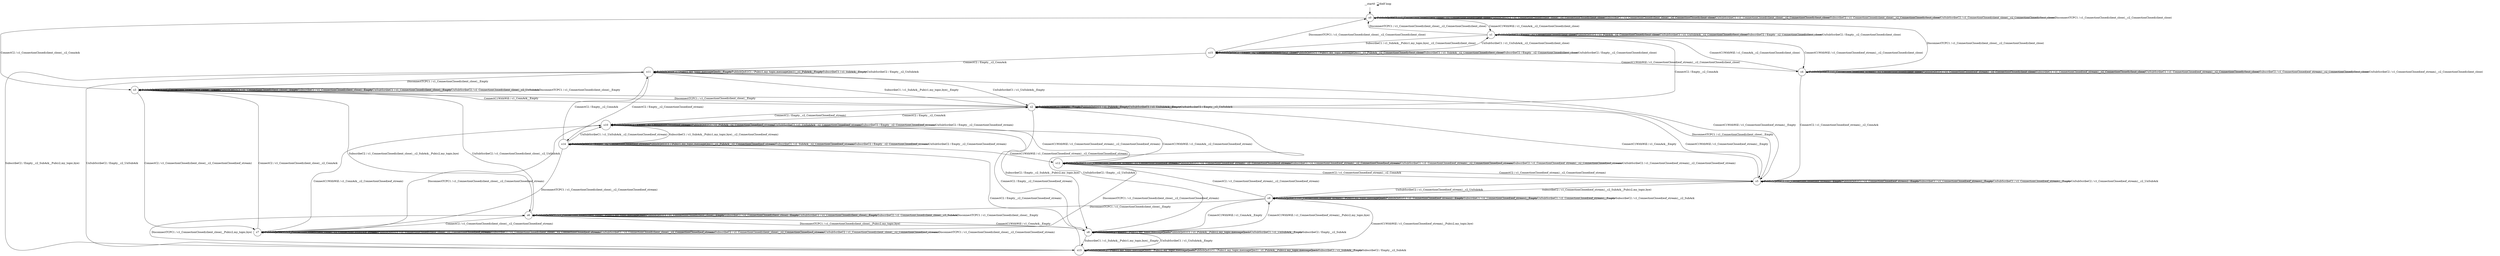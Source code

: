 digraph g {
	graph [name=g];
	__start0	[shape=none];
	__start0 -> __start0	[key=0,
		label="Self loop"];
	s0	[label=s0,
		shape=circle];
	__start0 -> s0	[key=0];
	s0 -> s0	[key=0,
		label="PublishQoS0C2 / c1_ConnectionClosed(client_close)__c2_ConnectionClosed(client_close)"];
	s0 -> s0	[key=1,
		label="PublishQoS1C1 / c1_ConnectionClosed(client_close)__c2_ConnectionClosed(client_close)"];
	s0 -> s0	[key=2,
		label="SubscribeC1 / c1_ConnectionClosed(client_close)__c2_ConnectionClosed(client_close)"];
	s0 -> s0	[key=3,
		label="UnSubScribeC1 / c1_ConnectionClosed(client_close)__c2_ConnectionClosed(client_close)"];
	s0 -> s0	[key=4,
		label="SubscribeC2 / c1_ConnectionClosed(client_close)__c2_ConnectionClosed(client_close)"];
	s0 -> s0	[key=5,
		label="UnSubScribeC2 / c1_ConnectionClosed(client_close)__c2_ConnectionClosed(client_close)"];
	s0 -> s0	[key=6,
		label="DisconnectTCPC1 / c1_ConnectionClosed(client_close)__c2_ConnectionClosed(client_close)"];
	s1	[label=s1,
		shape=circle];
	s0 -> s1	[key=0,
		label="ConnectC1WithWill / c1_ConnAck__c2_ConnectionClosed(client_close)"];
	s3	[label=s3,
		shape=circle];
	s0 -> s3	[key=0,
		label="ConnectC2 / c1_ConnectionClosed(client_close)__c2_ConnAck"];
	s1 -> s0	[key=0,
		label="DisconnectTCPC1 / c1_ConnectionClosed(client_close)__c2_ConnectionClosed(client_close)"];
	s1 -> s1	[key=0,
		label="PublishQoS0C2 / Empty__c2_ConnectionClosed(client_close)"];
	s1 -> s1	[key=1,
		label="PublishQoS1C1 / c1_PubAck__c2_ConnectionClosed(client_close)"];
	s1 -> s1	[key=2,
		label="UnSubScribeC1 / c1_UnSubAck__c2_ConnectionClosed(client_close)"];
	s1 -> s1	[key=3,
		label="SubscribeC2 / Empty__c2_ConnectionClosed(client_close)"];
	s1 -> s1	[key=4,
		label="UnSubScribeC2 / Empty__c2_ConnectionClosed(client_close)"];
	s2	[label=s2,
		shape=circle];
	s1 -> s2	[key=0,
		label="ConnectC2 / Empty__c2_ConnAck"];
	s4	[label=s4,
		shape=circle];
	s1 -> s4	[key=0,
		label="ConnectC1WithWill / c1_ConnectionClosed(eof_stream)__c2_ConnectionClosed(client_close)"];
	s15	[label=s15,
		shape=circle];
	s1 -> s15	[key=0,
		label="SubscribeC1 / c1_SubAck__Pub(c1,my_topic,bye)__c2_ConnectionClosed(client_close)"];
	s2 -> s2	[key=0,
		label="PublishQoS0C2 / Empty__Empty"];
	s2 -> s2	[key=1,
		label="PublishQoS1C1 / c1_PubAck__Empty"];
	s2 -> s2	[key=2,
		label="UnSubScribeC1 / c1_UnSubAck__Empty"];
	s2 -> s2	[key=3,
		label="UnSubScribeC2 / Empty__c2_UnSubAck"];
	s2 -> s3	[key=0,
		label="DisconnectTCPC1 / c1_ConnectionClosed(client_close)__Empty"];
	s5	[label=s5,
		shape=circle];
	s2 -> s5	[key=0,
		label="ConnectC1WithWill / c1_ConnectionClosed(eof_stream)__Empty"];
	s8	[label=s8,
		shape=circle];
	s2 -> s8	[key=0,
		label="SubscribeC2 / Empty__c2_SubAck__Pub(c2,my_topic,bye)"];
	s10	[label=s10,
		shape=circle];
	s2 -> s10	[key=0,
		label="ConnectC2 / Empty__c2_ConnectionClosed(eof_stream)"];
	s11	[label=s11,
		shape=circle];
	s2 -> s11	[key=0,
		label="SubscribeC1 / c1_SubAck__Pub(c1,my_topic,bye)__Empty"];
	s3 -> s2	[key=0,
		label="ConnectC1WithWill / c1_ConnAck__Empty"];
	s3 -> s3	[key=0,
		label="PublishQoS0C2 / c1_ConnectionClosed(client_close)__Empty"];
	s3 -> s3	[key=1,
		label="PublishQoS1C1 / c1_ConnectionClosed(client_close)__Empty"];
	s3 -> s3	[key=2,
		label="SubscribeC1 / c1_ConnectionClosed(client_close)__Empty"];
	s3 -> s3	[key=3,
		label="UnSubScribeC1 / c1_ConnectionClosed(client_close)__Empty"];
	s3 -> s3	[key=4,
		label="UnSubScribeC2 / c1_ConnectionClosed(client_close)__c2_UnSubAck"];
	s3 -> s3	[key=5,
		label="DisconnectTCPC1 / c1_ConnectionClosed(client_close)__Empty"];
	s6	[label=s6,
		shape=circle];
	s3 -> s6	[key=0,
		label="SubscribeC2 / c1_ConnectionClosed(client_close)__c2_SubAck__Pub(c2,my_topic,bye)"];
	s7	[label=s7,
		shape=circle];
	s3 -> s7	[key=0,
		label="ConnectC2 / c1_ConnectionClosed(client_close)__c2_ConnectionClosed(eof_stream)"];
	s4 -> s0	[key=0,
		label="DisconnectTCPC1 / c1_ConnectionClosed(client_close)__c2_ConnectionClosed(client_close)"];
	s4 -> s1	[key=0,
		label="ConnectC1WithWill / c1_ConnAck__c2_ConnectionClosed(client_close)"];
	s4 -> s4	[key=0,
		label="PublishQoS0C2 / c1_ConnectionClosed(eof_stream)__c2_ConnectionClosed(client_close)"];
	s4 -> s4	[key=1,
		label="PublishQoS1C1 / c1_ConnectionClosed(eof_stream)__c2_ConnectionClosed(client_close)"];
	s4 -> s4	[key=2,
		label="SubscribeC1 / c1_ConnectionClosed(eof_stream)__c2_ConnectionClosed(client_close)"];
	s4 -> s4	[key=3,
		label="UnSubScribeC1 / c1_ConnectionClosed(eof_stream)__c2_ConnectionClosed(client_close)"];
	s4 -> s4	[key=4,
		label="SubscribeC2 / c1_ConnectionClosed(eof_stream)__c2_ConnectionClosed(client_close)"];
	s4 -> s4	[key=5,
		label="UnSubScribeC2 / c1_ConnectionClosed(eof_stream)__c2_ConnectionClosed(client_close)"];
	s4 -> s5	[key=0,
		label="ConnectC2 / c1_ConnectionClosed(eof_stream)__c2_ConnAck"];
	s5 -> s2	[key=0,
		label="ConnectC1WithWill / c1_ConnAck__Empty"];
	s5 -> s3	[key=0,
		label="DisconnectTCPC1 / c1_ConnectionClosed(client_close)__Empty"];
	s5 -> s5	[key=0,
		label="PublishQoS0C2 / c1_ConnectionClosed(eof_stream)__Empty"];
	s5 -> s5	[key=1,
		label="PublishQoS1C1 / c1_ConnectionClosed(eof_stream)__Empty"];
	s5 -> s5	[key=2,
		label="SubscribeC1 / c1_ConnectionClosed(eof_stream)__Empty"];
	s5 -> s5	[key=3,
		label="UnSubScribeC1 / c1_ConnectionClosed(eof_stream)__Empty"];
	s5 -> s5	[key=4,
		label="UnSubScribeC2 / c1_ConnectionClosed(eof_stream)__c2_UnSubAck"];
	s9	[label=s9,
		shape=circle];
	s5 -> s9	[key=0,
		label="SubscribeC2 / c1_ConnectionClosed(eof_stream)__c2_SubAck__Pub(c2,my_topic,bye)"];
	s12	[label=s12,
		shape=circle];
	s5 -> s12	[key=0,
		label="ConnectC2 / c1_ConnectionClosed(eof_stream)__c2_ConnectionClosed(eof_stream)"];
	s6 -> s3	[key=0,
		label="UnSubScribeC2 / c1_ConnectionClosed(client_close)__c2_UnSubAck"];
	s6 -> s6	[key=0,
		label="PublishQoS0C2 / c1_ConnectionClosed(client_close)__Pub(c2,my_topic,messageQos0)"];
	s6 -> s6	[key=1,
		label="PublishQoS1C1 / c1_ConnectionClosed(client_close)__Empty"];
	s6 -> s6	[key=2,
		label="SubscribeC1 / c1_ConnectionClosed(client_close)__Empty"];
	s6 -> s6	[key=3,
		label="UnSubScribeC1 / c1_ConnectionClosed(client_close)__Empty"];
	s6 -> s6	[key=4,
		label="SubscribeC2 / c1_ConnectionClosed(client_close)__c2_SubAck"];
	s6 -> s6	[key=5,
		label="DisconnectTCPC1 / c1_ConnectionClosed(client_close)__Empty"];
	s6 -> s7	[key=0,
		label="ConnectC2 / c1_ConnectionClosed(client_close)__c2_ConnectionClosed(eof_stream)"];
	s6 -> s8	[key=0,
		label="ConnectC1WithWill / c1_ConnAck__Empty"];
	s7 -> s3	[key=0,
		label="ConnectC2 / c1_ConnectionClosed(client_close)__c2_ConnAck"];
	s7 -> s7	[key=0,
		label="PublishQoS0C2 / c1_ConnectionClosed(client_close)__c2_ConnectionClosed(eof_stream)"];
	s7 -> s7	[key=1,
		label="PublishQoS1C1 / c1_ConnectionClosed(client_close)__c2_ConnectionClosed(eof_stream)"];
	s7 -> s7	[key=2,
		label="SubscribeC1 / c1_ConnectionClosed(client_close)__c2_ConnectionClosed(eof_stream)"];
	s7 -> s7	[key=3,
		label="UnSubScribeC1 / c1_ConnectionClosed(client_close)__c2_ConnectionClosed(eof_stream)"];
	s7 -> s7	[key=4,
		label="SubscribeC2 / c1_ConnectionClosed(client_close)__c2_ConnectionClosed(eof_stream)"];
	s7 -> s7	[key=5,
		label="UnSubScribeC2 / c1_ConnectionClosed(client_close)__c2_ConnectionClosed(eof_stream)"];
	s7 -> s7	[key=6,
		label="DisconnectTCPC1 / c1_ConnectionClosed(client_close)__c2_ConnectionClosed(eof_stream)"];
	s7 -> s10	[key=0,
		label="ConnectC1WithWill / c1_ConnAck__c2_ConnectionClosed(eof_stream)"];
	s8 -> s2	[key=0,
		label="UnSubScribeC2 / Empty__c2_UnSubAck"];
	s8 -> s6	[key=0,
		label="DisconnectTCPC1 / c1_ConnectionClosed(client_close)__Pub(c2,my_topic,bye)"];
	s8 -> s8	[key=0,
		label="PublishQoS0C2 / Empty__Pub(c2,my_topic,messageQos0)"];
	s8 -> s8	[key=1,
		label="PublishQoS1C1 / c1_PubAck__Pub(c2,my_topic,messageQos1)"];
	s8 -> s8	[key=2,
		label="UnSubScribeC1 / c1_UnSubAck__Empty"];
	s8 -> s8	[key=3,
		label="SubscribeC2 / Empty__c2_SubAck"];
	s8 -> s9	[key=0,
		label="ConnectC1WithWill / c1_ConnectionClosed(eof_stream)__Pub(c2,my_topic,bye)"];
	s8 -> s10	[key=0,
		label="ConnectC2 / Empty__c2_ConnectionClosed(eof_stream)"];
	s13	[label=s13,
		shape=circle];
	s8 -> s13	[key=0,
		label="SubscribeC1 / c1_SubAck__Pub(c1,my_topic,bye)__Empty"];
	s9 -> s5	[key=0,
		label="UnSubScribeC2 / c1_ConnectionClosed(eof_stream)__c2_UnSubAck"];
	s9 -> s6	[key=0,
		label="DisconnectTCPC1 / c1_ConnectionClosed(client_close)__Empty"];
	s9 -> s8	[key=0,
		label="ConnectC1WithWill / c1_ConnAck__Empty"];
	s9 -> s9	[key=0,
		label="PublishQoS0C2 / c1_ConnectionClosed(eof_stream)__Pub(c2,my_topic,messageQos0)"];
	s9 -> s9	[key=1,
		label="PublishQoS1C1 / c1_ConnectionClosed(eof_stream)__Empty"];
	s9 -> s9	[key=2,
		label="SubscribeC1 / c1_ConnectionClosed(eof_stream)__Empty"];
	s9 -> s9	[key=3,
		label="UnSubScribeC1 / c1_ConnectionClosed(eof_stream)__Empty"];
	s9 -> s9	[key=4,
		label="SubscribeC2 / c1_ConnectionClosed(eof_stream)__c2_SubAck"];
	s9 -> s12	[key=0,
		label="ConnectC2 / c1_ConnectionClosed(eof_stream)__c2_ConnectionClosed(eof_stream)"];
	s10 -> s2	[key=0,
		label="ConnectC2 / Empty__c2_ConnAck"];
	s10 -> s7	[key=0,
		label="DisconnectTCPC1 / c1_ConnectionClosed(client_close)__c2_ConnectionClosed(eof_stream)"];
	s10 -> s10	[key=0,
		label="PublishQoS0C2 / Empty__c2_ConnectionClosed(eof_stream)"];
	s10 -> s10	[key=1,
		label="PublishQoS1C1 / c1_PubAck__c2_ConnectionClosed(eof_stream)"];
	s10 -> s10	[key=2,
		label="UnSubScribeC1 / c1_UnSubAck__c2_ConnectionClosed(eof_stream)"];
	s10 -> s10	[key=3,
		label="SubscribeC2 / Empty__c2_ConnectionClosed(eof_stream)"];
	s10 -> s10	[key=4,
		label="UnSubScribeC2 / Empty__c2_ConnectionClosed(eof_stream)"];
	s10 -> s12	[key=0,
		label="ConnectC1WithWill / c1_ConnectionClosed(eof_stream)__c2_ConnectionClosed(eof_stream)"];
	s14	[label=s14,
		shape=circle];
	s10 -> s14	[key=0,
		label="SubscribeC1 / c1_SubAck__Pub(c1,my_topic,bye)__c2_ConnectionClosed(eof_stream)"];
	s11 -> s2	[key=0,
		label="UnSubScribeC1 / c1_UnSubAck__Empty"];
	s11 -> s3	[key=0,
		label="DisconnectTCPC1 / c1_ConnectionClosed(client_close)__Empty"];
	s11 -> s5	[key=0,
		label="ConnectC1WithWill / c1_ConnectionClosed(eof_stream)__Empty"];
	s11 -> s11	[key=0,
		label="PublishQoS0C2 / Pub(c1,my_topic,messageQos0)__Empty"];
	s11 -> s11	[key=1,
		label="PublishQoS1C1 / Pub(c1,my_topic,messageQos1)__c1_PubAck__Empty"];
	s11 -> s11	[key=2,
		label="SubscribeC1 / c1_SubAck__Empty"];
	s11 -> s11	[key=3,
		label="UnSubScribeC2 / Empty__c2_UnSubAck"];
	s11 -> s13	[key=0,
		label="SubscribeC2 / Empty__c2_SubAck__Pub(c2,my_topic,bye)"];
	s11 -> s14	[key=0,
		label="ConnectC2 / Empty__c2_ConnectionClosed(eof_stream)"];
	s12 -> s5	[key=0,
		label="ConnectC2 / c1_ConnectionClosed(eof_stream)__c2_ConnAck"];
	s12 -> s7	[key=0,
		label="DisconnectTCPC1 / c1_ConnectionClosed(client_close)__c2_ConnectionClosed(eof_stream)"];
	s12 -> s10	[key=0,
		label="ConnectC1WithWill / c1_ConnAck__c2_ConnectionClosed(eof_stream)"];
	s12 -> s12	[key=0,
		label="PublishQoS0C2 / c1_ConnectionClosed(eof_stream)__c2_ConnectionClosed(eof_stream)"];
	s12 -> s12	[key=1,
		label="PublishQoS1C1 / c1_ConnectionClosed(eof_stream)__c2_ConnectionClosed(eof_stream)"];
	s12 -> s12	[key=2,
		label="SubscribeC1 / c1_ConnectionClosed(eof_stream)__c2_ConnectionClosed(eof_stream)"];
	s12 -> s12	[key=3,
		label="UnSubScribeC1 / c1_ConnectionClosed(eof_stream)__c2_ConnectionClosed(eof_stream)"];
	s12 -> s12	[key=4,
		label="SubscribeC2 / c1_ConnectionClosed(eof_stream)__c2_ConnectionClosed(eof_stream)"];
	s12 -> s12	[key=5,
		label="UnSubScribeC2 / c1_ConnectionClosed(eof_stream)__c2_ConnectionClosed(eof_stream)"];
	s13 -> s6	[key=0,
		label="DisconnectTCPC1 / c1_ConnectionClosed(client_close)__Pub(c2,my_topic,bye)"];
	s13 -> s8	[key=0,
		label="UnSubScribeC1 / c1_UnSubAck__Empty"];
	s13 -> s9	[key=0,
		label="ConnectC1WithWill / c1_ConnectionClosed(eof_stream)__Pub(c2,my_topic,bye)"];
	s13 -> s11	[key=0,
		label="UnSubScribeC2 / Empty__c2_UnSubAck"];
	s13 -> s13	[key=0,
		label="PublishQoS0C2 / Pub(c1,my_topic,messageQos0)__Pub(c2,my_topic,messageQos0)"];
	s13 -> s13	[key=1,
		label="PublishQoS1C1 / Pub(c1,my_topic,messageQos1)__c1_PubAck__Pub(c2,my_topic,messageQos1)"];
	s13 -> s13	[key=2,
		label="SubscribeC1 / c1_SubAck__Empty"];
	s13 -> s13	[key=3,
		label="SubscribeC2 / Empty__c2_SubAck"];
	s13 -> s14	[key=0,
		label="ConnectC2 / Empty__c2_ConnectionClosed(eof_stream)"];
	s14 -> s7	[key=0,
		label="DisconnectTCPC1 / c1_ConnectionClosed(client_close)__c2_ConnectionClosed(eof_stream)"];
	s14 -> s10	[key=0,
		label="UnSubScribeC1 / c1_UnSubAck__c2_ConnectionClosed(eof_stream)"];
	s14 -> s11	[key=0,
		label="ConnectC2 / Empty__c2_ConnAck"];
	s14 -> s12	[key=0,
		label="ConnectC1WithWill / c1_ConnectionClosed(eof_stream)__c2_ConnectionClosed(eof_stream)"];
	s14 -> s14	[key=0,
		label="PublishQoS0C2 / Empty__c2_ConnectionClosed(eof_stream)"];
	s14 -> s14	[key=1,
		label="PublishQoS1C1 / Pub(c1,my_topic,messageQos1)__c1_PubAck__c2_ConnectionClosed(eof_stream)"];
	s14 -> s14	[key=2,
		label="SubscribeC1 / c1_SubAck__c2_ConnectionClosed(eof_stream)"];
	s14 -> s14	[key=3,
		label="SubscribeC2 / Empty__c2_ConnectionClosed(eof_stream)"];
	s14 -> s14	[key=4,
		label="UnSubScribeC2 / Empty__c2_ConnectionClosed(eof_stream)"];
	s15 -> s0	[key=0,
		label="DisconnectTCPC1 / c1_ConnectionClosed(client_close)__c2_ConnectionClosed(client_close)"];
	s15 -> s1	[key=0,
		label="UnSubScribeC1 / c1_UnSubAck__c2_ConnectionClosed(client_close)"];
	s15 -> s4	[key=0,
		label="ConnectC1WithWill / c1_ConnectionClosed(eof_stream)__c2_ConnectionClosed(client_close)"];
	s15 -> s11	[key=0,
		label="ConnectC2 / Empty__c2_ConnAck"];
	s15 -> s15	[key=0,
		label="PublishQoS0C2 / Empty__c2_ConnectionClosed(client_close)"];
	s15 -> s15	[key=1,
		label="PublishQoS1C1 / Pub(c1,my_topic,messageQos1)__c1_PubAck__c2_ConnectionClosed(client_close)"];
	s15 -> s15	[key=2,
		label="SubscribeC1 / c1_SubAck__c2_ConnectionClosed(client_close)"];
	s15 -> s15	[key=3,
		label="SubscribeC2 / Empty__c2_ConnectionClosed(client_close)"];
	s15 -> s15	[key=4,
		label="UnSubScribeC2 / Empty__c2_ConnectionClosed(client_close)"];
}
